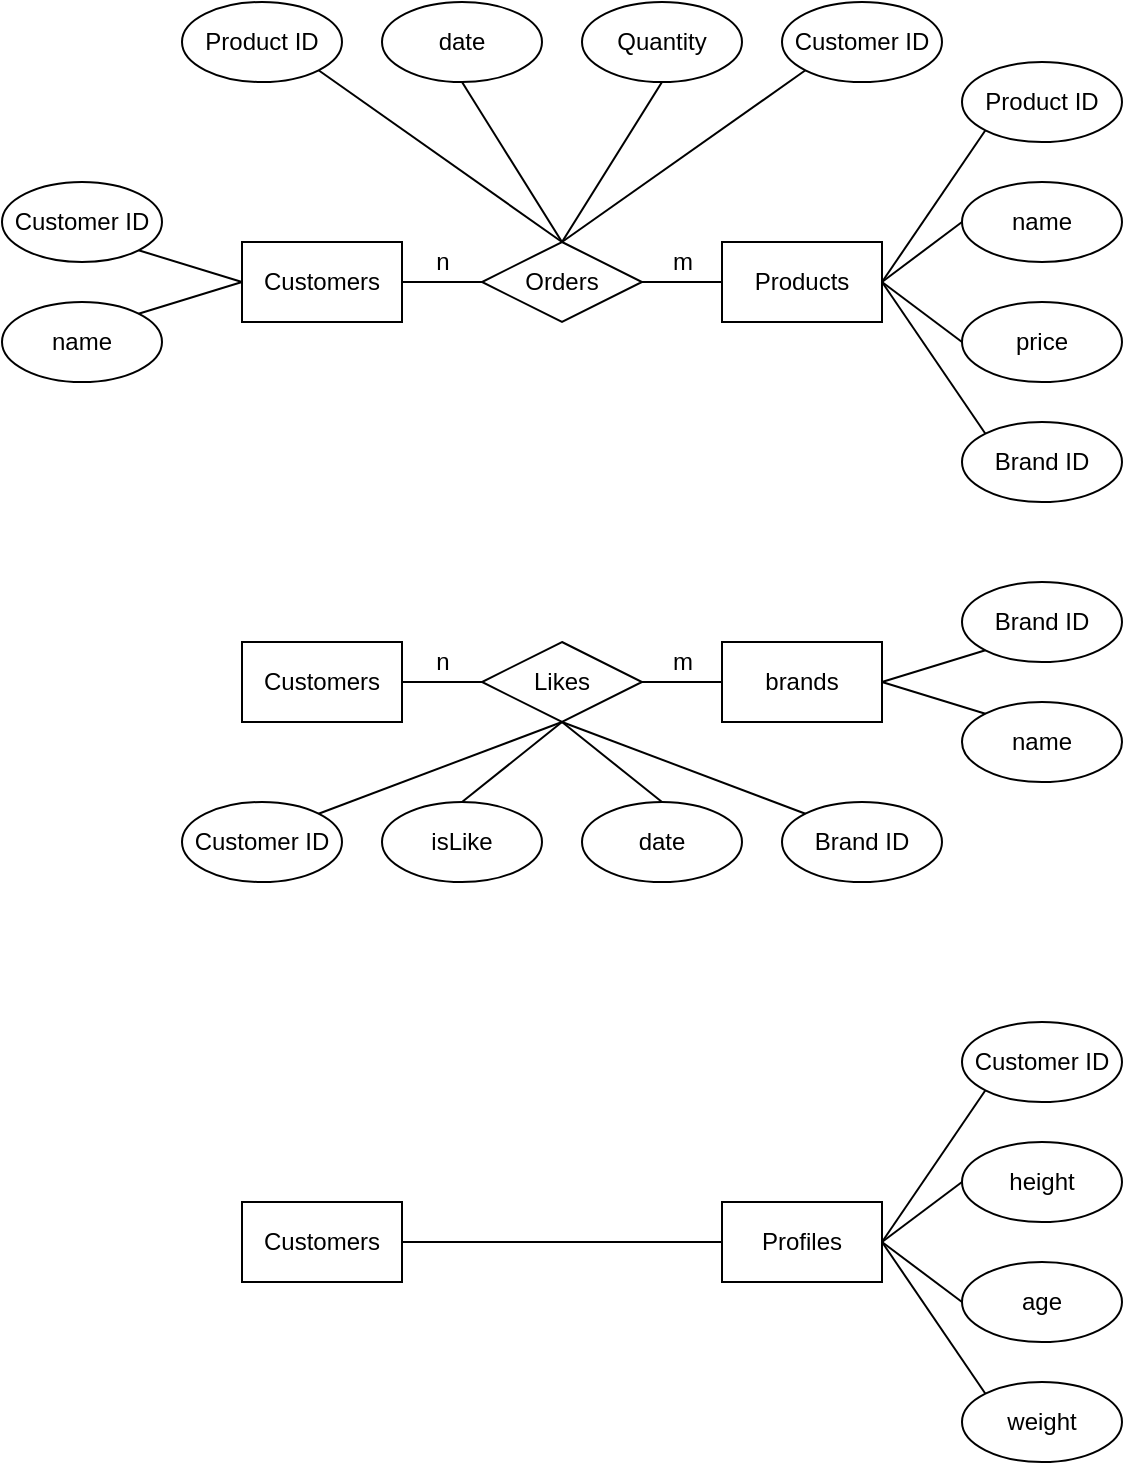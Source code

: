 <mxfile version="17.5.0" type="github">
  <diagram id="R2lEEEUBdFMjLlhIrx00" name="ER">
    <mxGraphModel dx="1175" dy="756" grid="1" gridSize="10" guides="1" tooltips="1" connect="1" arrows="1" fold="1" page="1" pageScale="1" pageWidth="850" pageHeight="1100" math="0" shadow="0" extFonts="Permanent Marker^https://fonts.googleapis.com/css?family=Permanent+Marker">
      <root>
        <mxCell id="0" />
        <mxCell id="1" parent="0" />
        <mxCell id="bclAgqdTE26W3hW6iXd6-1" value="Customers" style="rounded=0;whiteSpace=wrap;html=1;" vertex="1" parent="1">
          <mxGeometry x="240" y="200" width="80" height="40" as="geometry" />
        </mxCell>
        <mxCell id="bclAgqdTE26W3hW6iXd6-3" value="Orders" style="rhombus;whiteSpace=wrap;html=1;" vertex="1" parent="1">
          <mxGeometry x="360" y="200" width="80" height="40" as="geometry" />
        </mxCell>
        <mxCell id="bclAgqdTE26W3hW6iXd6-4" value="Products" style="rounded=0;whiteSpace=wrap;html=1;" vertex="1" parent="1">
          <mxGeometry x="480" y="200" width="80" height="40" as="geometry" />
        </mxCell>
        <mxCell id="bclAgqdTE26W3hW6iXd6-6" value="" style="endArrow=none;html=1;rounded=0;exitX=1;exitY=0.5;exitDx=0;exitDy=0;entryX=0;entryY=0.5;entryDx=0;entryDy=0;" edge="1" parent="1" source="bclAgqdTE26W3hW6iXd6-3" target="bclAgqdTE26W3hW6iXd6-4">
          <mxGeometry width="50" height="50" relative="1" as="geometry">
            <mxPoint x="400" y="150" as="sourcePoint" />
            <mxPoint x="450" y="100" as="targetPoint" />
          </mxGeometry>
        </mxCell>
        <mxCell id="bclAgqdTE26W3hW6iXd6-8" value="Customer ID" style="ellipse;whiteSpace=wrap;html=1;" vertex="1" parent="1">
          <mxGeometry x="120" y="170" width="80" height="40" as="geometry" />
        </mxCell>
        <mxCell id="bclAgqdTE26W3hW6iXd6-12" value="name" style="ellipse;whiteSpace=wrap;html=1;" vertex="1" parent="1">
          <mxGeometry x="120" y="230" width="80" height="40" as="geometry" />
        </mxCell>
        <mxCell id="bclAgqdTE26W3hW6iXd6-16" value="" style="endArrow=none;html=1;rounded=0;entryX=0;entryY=0.5;entryDx=0;entryDy=0;exitX=1;exitY=1;exitDx=0;exitDy=0;" edge="1" parent="1" source="bclAgqdTE26W3hW6iXd6-8" target="bclAgqdTE26W3hW6iXd6-1">
          <mxGeometry width="50" height="50" relative="1" as="geometry">
            <mxPoint x="400" y="430" as="sourcePoint" />
            <mxPoint x="450" y="380" as="targetPoint" />
          </mxGeometry>
        </mxCell>
        <mxCell id="bclAgqdTE26W3hW6iXd6-19" value="" style="endArrow=none;html=1;rounded=0;exitX=1;exitY=0;exitDx=0;exitDy=0;entryX=0;entryY=0.5;entryDx=0;entryDy=0;" edge="1" parent="1" source="bclAgqdTE26W3hW6iXd6-12" target="bclAgqdTE26W3hW6iXd6-1">
          <mxGeometry width="50" height="50" relative="1" as="geometry">
            <mxPoint x="400" y="430" as="sourcePoint" />
            <mxPoint x="240" y="220" as="targetPoint" />
          </mxGeometry>
        </mxCell>
        <mxCell id="bclAgqdTE26W3hW6iXd6-20" value="Product ID" style="ellipse;whiteSpace=wrap;html=1;" vertex="1" parent="1">
          <mxGeometry x="600" y="110" width="80" height="40" as="geometry" />
        </mxCell>
        <mxCell id="bclAgqdTE26W3hW6iXd6-21" value="name" style="ellipse;whiteSpace=wrap;html=1;" vertex="1" parent="1">
          <mxGeometry x="600" y="170" width="80" height="40" as="geometry" />
        </mxCell>
        <mxCell id="bclAgqdTE26W3hW6iXd6-22" value="price" style="ellipse;whiteSpace=wrap;html=1;" vertex="1" parent="1">
          <mxGeometry x="600" y="230" width="80" height="40" as="geometry" />
        </mxCell>
        <mxCell id="bclAgqdTE26W3hW6iXd6-23" value="" style="endArrow=none;html=1;rounded=0;entryX=0;entryY=1;entryDx=0;entryDy=0;exitX=1;exitY=0.5;exitDx=0;exitDy=0;" edge="1" parent="1" source="bclAgqdTE26W3hW6iXd6-4" target="bclAgqdTE26W3hW6iXd6-20">
          <mxGeometry width="50" height="50" relative="1" as="geometry">
            <mxPoint x="400" y="430" as="sourcePoint" />
            <mxPoint x="450" y="380" as="targetPoint" />
          </mxGeometry>
        </mxCell>
        <mxCell id="bclAgqdTE26W3hW6iXd6-24" value="" style="endArrow=none;html=1;rounded=0;entryX=0;entryY=0.5;entryDx=0;entryDy=0;exitX=1;exitY=0.5;exitDx=0;exitDy=0;" edge="1" parent="1" source="bclAgqdTE26W3hW6iXd6-4" target="bclAgqdTE26W3hW6iXd6-21">
          <mxGeometry width="50" height="50" relative="1" as="geometry">
            <mxPoint x="570" y="230" as="sourcePoint" />
            <mxPoint x="621.716" y="194.142" as="targetPoint" />
          </mxGeometry>
        </mxCell>
        <mxCell id="bclAgqdTE26W3hW6iXd6-25" value="" style="endArrow=none;html=1;rounded=0;entryX=0;entryY=0.5;entryDx=0;entryDy=0;exitX=1;exitY=0.5;exitDx=0;exitDy=0;" edge="1" parent="1" source="bclAgqdTE26W3hW6iXd6-4" target="bclAgqdTE26W3hW6iXd6-22">
          <mxGeometry width="50" height="50" relative="1" as="geometry">
            <mxPoint x="570" y="230" as="sourcePoint" />
            <mxPoint x="610" y="230" as="targetPoint" />
          </mxGeometry>
        </mxCell>
        <mxCell id="bclAgqdTE26W3hW6iXd6-26" value="date" style="ellipse;whiteSpace=wrap;html=1;" vertex="1" parent="1">
          <mxGeometry x="310" y="80" width="80" height="40" as="geometry" />
        </mxCell>
        <mxCell id="bclAgqdTE26W3hW6iXd6-27" value="Customer ID" style="ellipse;whiteSpace=wrap;html=1;" vertex="1" parent="1">
          <mxGeometry x="510" y="80" width="80" height="40" as="geometry" />
        </mxCell>
        <mxCell id="bclAgqdTE26W3hW6iXd6-28" value="Product ID" style="ellipse;whiteSpace=wrap;html=1;" vertex="1" parent="1">
          <mxGeometry x="210" y="80" width="80" height="40" as="geometry" />
        </mxCell>
        <mxCell id="bclAgqdTE26W3hW6iXd6-29" value="Quantity" style="ellipse;whiteSpace=wrap;html=1;" vertex="1" parent="1">
          <mxGeometry x="410" y="80" width="80" height="40" as="geometry" />
        </mxCell>
        <mxCell id="bclAgqdTE26W3hW6iXd6-30" value="" style="endArrow=none;html=1;rounded=0;entryX=0.5;entryY=0;entryDx=0;entryDy=0;exitX=1;exitY=1;exitDx=0;exitDy=0;" edge="1" parent="1" source="bclAgqdTE26W3hW6iXd6-28" target="bclAgqdTE26W3hW6iXd6-3">
          <mxGeometry width="50" height="50" relative="1" as="geometry">
            <mxPoint x="198.284" y="214.142" as="sourcePoint" />
            <mxPoint x="250" y="230" as="targetPoint" />
          </mxGeometry>
        </mxCell>
        <mxCell id="bclAgqdTE26W3hW6iXd6-31" value="" style="endArrow=none;html=1;rounded=0;entryX=0.5;entryY=0;entryDx=0;entryDy=0;exitX=0.5;exitY=1;exitDx=0;exitDy=0;" edge="1" parent="1" source="bclAgqdTE26W3hW6iXd6-26" target="bclAgqdTE26W3hW6iXd6-3">
          <mxGeometry width="50" height="50" relative="1" as="geometry">
            <mxPoint x="288.284" y="124.142" as="sourcePoint" />
            <mxPoint x="410" y="210" as="targetPoint" />
          </mxGeometry>
        </mxCell>
        <mxCell id="bclAgqdTE26W3hW6iXd6-32" value="" style="endArrow=none;html=1;rounded=0;entryX=0.5;entryY=0;entryDx=0;entryDy=0;exitX=0.5;exitY=1;exitDx=0;exitDy=0;" edge="1" parent="1" source="bclAgqdTE26W3hW6iXd6-29" target="bclAgqdTE26W3hW6iXd6-3">
          <mxGeometry width="50" height="50" relative="1" as="geometry">
            <mxPoint x="360" y="130" as="sourcePoint" />
            <mxPoint x="410" y="210" as="targetPoint" />
          </mxGeometry>
        </mxCell>
        <mxCell id="bclAgqdTE26W3hW6iXd6-33" value="" style="endArrow=none;html=1;rounded=0;entryX=0.5;entryY=0;entryDx=0;entryDy=0;exitX=0;exitY=1;exitDx=0;exitDy=0;" edge="1" parent="1" source="bclAgqdTE26W3hW6iXd6-27" target="bclAgqdTE26W3hW6iXd6-3">
          <mxGeometry width="50" height="50" relative="1" as="geometry">
            <mxPoint x="460" y="130" as="sourcePoint" />
            <mxPoint x="410" y="210" as="targetPoint" />
          </mxGeometry>
        </mxCell>
        <mxCell id="bclAgqdTE26W3hW6iXd6-34" value="" style="endArrow=none;html=1;rounded=0;exitX=1;exitY=0.5;exitDx=0;exitDy=0;entryX=0;entryY=0.5;entryDx=0;entryDy=0;" edge="1" parent="1" source="bclAgqdTE26W3hW6iXd6-1" target="bclAgqdTE26W3hW6iXd6-3">
          <mxGeometry width="50" height="50" relative="1" as="geometry">
            <mxPoint x="198.284" y="245.858" as="sourcePoint" />
            <mxPoint x="250" y="230" as="targetPoint" />
          </mxGeometry>
        </mxCell>
        <mxCell id="bclAgqdTE26W3hW6iXd6-35" value="n" style="text;html=1;align=center;verticalAlign=middle;resizable=0;points=[];autosize=1;strokeColor=none;fillColor=none;" vertex="1" parent="1">
          <mxGeometry x="330" y="200" width="20" height="20" as="geometry" />
        </mxCell>
        <mxCell id="bclAgqdTE26W3hW6iXd6-36" value="m" style="text;html=1;align=center;verticalAlign=middle;resizable=0;points=[];autosize=1;strokeColor=none;fillColor=none;" vertex="1" parent="1">
          <mxGeometry x="445" y="200" width="30" height="20" as="geometry" />
        </mxCell>
        <mxCell id="bclAgqdTE26W3hW6iXd6-49" value="Brand ID" style="ellipse;whiteSpace=wrap;html=1;" vertex="1" parent="1">
          <mxGeometry x="600" y="290" width="80" height="40" as="geometry" />
        </mxCell>
        <mxCell id="bclAgqdTE26W3hW6iXd6-50" value="" style="endArrow=none;html=1;rounded=0;entryX=0;entryY=0;entryDx=0;entryDy=0;exitX=1;exitY=0.5;exitDx=0;exitDy=0;" edge="1" parent="1" source="bclAgqdTE26W3hW6iXd6-4" target="bclAgqdTE26W3hW6iXd6-49">
          <mxGeometry width="50" height="50" relative="1" as="geometry">
            <mxPoint x="570" y="230.0" as="sourcePoint" />
            <mxPoint x="621.716" y="154.142" as="targetPoint" />
          </mxGeometry>
        </mxCell>
        <mxCell id="bclAgqdTE26W3hW6iXd6-53" value="Customers" style="rounded=0;whiteSpace=wrap;html=1;" vertex="1" parent="1">
          <mxGeometry x="240" y="400" width="80" height="40" as="geometry" />
        </mxCell>
        <mxCell id="bclAgqdTE26W3hW6iXd6-54" value="brands" style="rounded=0;whiteSpace=wrap;html=1;" vertex="1" parent="1">
          <mxGeometry x="480" y="400" width="80" height="40" as="geometry" />
        </mxCell>
        <mxCell id="bclAgqdTE26W3hW6iXd6-55" value="Likes" style="rhombus;whiteSpace=wrap;html=1;" vertex="1" parent="1">
          <mxGeometry x="360" y="400" width="80" height="40" as="geometry" />
        </mxCell>
        <mxCell id="bclAgqdTE26W3hW6iXd6-56" value="" style="endArrow=none;html=1;rounded=0;entryX=0;entryY=0.5;entryDx=0;entryDy=0;exitX=1;exitY=0.5;exitDx=0;exitDy=0;" edge="1" parent="1" source="bclAgqdTE26W3hW6iXd6-53" target="bclAgqdTE26W3hW6iXd6-55">
          <mxGeometry width="50" height="50" relative="1" as="geometry">
            <mxPoint x="530" y="270" as="sourcePoint" />
            <mxPoint x="581.716" y="285.858" as="targetPoint" />
          </mxGeometry>
        </mxCell>
        <mxCell id="bclAgqdTE26W3hW6iXd6-57" value="" style="endArrow=none;html=1;rounded=0;entryX=0;entryY=0.5;entryDx=0;entryDy=0;exitX=1;exitY=0.5;exitDx=0;exitDy=0;" edge="1" parent="1" source="bclAgqdTE26W3hW6iXd6-55" target="bclAgqdTE26W3hW6iXd6-54">
          <mxGeometry width="50" height="50" relative="1" as="geometry">
            <mxPoint x="330" y="430" as="sourcePoint" />
            <mxPoint x="370" y="430" as="targetPoint" />
          </mxGeometry>
        </mxCell>
        <mxCell id="bclAgqdTE26W3hW6iXd6-58" value="Customer ID" style="ellipse;whiteSpace=wrap;html=1;" vertex="1" parent="1">
          <mxGeometry x="210" y="480" width="80" height="40" as="geometry" />
        </mxCell>
        <mxCell id="bclAgqdTE26W3hW6iXd6-59" value="isLike" style="ellipse;whiteSpace=wrap;html=1;" vertex="1" parent="1">
          <mxGeometry x="310" y="480" width="80" height="40" as="geometry" />
        </mxCell>
        <mxCell id="bclAgqdTE26W3hW6iXd6-60" value="Brand ID" style="ellipse;whiteSpace=wrap;html=1;" vertex="1" parent="1">
          <mxGeometry x="510" y="480" width="80" height="40" as="geometry" />
        </mxCell>
        <mxCell id="bclAgqdTE26W3hW6iXd6-61" value="date" style="ellipse;whiteSpace=wrap;html=1;" vertex="1" parent="1">
          <mxGeometry x="410" y="480" width="80" height="40" as="geometry" />
        </mxCell>
        <mxCell id="bclAgqdTE26W3hW6iXd6-62" value="" style="endArrow=none;html=1;rounded=0;entryX=0.5;entryY=1;entryDx=0;entryDy=0;exitX=1;exitY=0;exitDx=0;exitDy=0;" edge="1" parent="1" source="bclAgqdTE26W3hW6iXd6-58" target="bclAgqdTE26W3hW6iXd6-55">
          <mxGeometry width="50" height="50" relative="1" as="geometry">
            <mxPoint x="330" y="430" as="sourcePoint" />
            <mxPoint x="370" y="430" as="targetPoint" />
          </mxGeometry>
        </mxCell>
        <mxCell id="bclAgqdTE26W3hW6iXd6-63" value="" style="endArrow=none;html=1;rounded=0;entryX=0.5;entryY=1;entryDx=0;entryDy=0;exitX=0.5;exitY=0;exitDx=0;exitDy=0;" edge="1" parent="1" source="bclAgqdTE26W3hW6iXd6-59" target="bclAgqdTE26W3hW6iXd6-55">
          <mxGeometry width="50" height="50" relative="1" as="geometry">
            <mxPoint x="288.284" y="495.858" as="sourcePoint" />
            <mxPoint x="410" y="450" as="targetPoint" />
          </mxGeometry>
        </mxCell>
        <mxCell id="bclAgqdTE26W3hW6iXd6-64" value="" style="endArrow=none;html=1;rounded=0;entryX=0.5;entryY=1;entryDx=0;entryDy=0;exitX=0.5;exitY=0;exitDx=0;exitDy=0;" edge="1" parent="1" source="bclAgqdTE26W3hW6iXd6-61" target="bclAgqdTE26W3hW6iXd6-55">
          <mxGeometry width="50" height="50" relative="1" as="geometry">
            <mxPoint x="360" y="490" as="sourcePoint" />
            <mxPoint x="410" y="450" as="targetPoint" />
          </mxGeometry>
        </mxCell>
        <mxCell id="bclAgqdTE26W3hW6iXd6-65" value="" style="endArrow=none;html=1;rounded=0;entryX=0.5;entryY=1;entryDx=0;entryDy=0;exitX=0;exitY=0;exitDx=0;exitDy=0;" edge="1" parent="1" source="bclAgqdTE26W3hW6iXd6-60" target="bclAgqdTE26W3hW6iXd6-55">
          <mxGeometry width="50" height="50" relative="1" as="geometry">
            <mxPoint x="460" y="490" as="sourcePoint" />
            <mxPoint x="410" y="450" as="targetPoint" />
          </mxGeometry>
        </mxCell>
        <mxCell id="bclAgqdTE26W3hW6iXd6-66" value="n" style="text;html=1;align=center;verticalAlign=middle;resizable=0;points=[];autosize=1;strokeColor=none;fillColor=none;" vertex="1" parent="1">
          <mxGeometry x="330" y="400" width="20" height="20" as="geometry" />
        </mxCell>
        <mxCell id="bclAgqdTE26W3hW6iXd6-67" value="m" style="text;html=1;align=center;verticalAlign=middle;resizable=0;points=[];autosize=1;strokeColor=none;fillColor=none;" vertex="1" parent="1">
          <mxGeometry x="445" y="400" width="30" height="20" as="geometry" />
        </mxCell>
        <mxCell id="bclAgqdTE26W3hW6iXd6-76" value="Brand ID" style="ellipse;whiteSpace=wrap;html=1;" vertex="1" parent="1">
          <mxGeometry x="600" y="370" width="80" height="40" as="geometry" />
        </mxCell>
        <mxCell id="bclAgqdTE26W3hW6iXd6-77" value="name" style="ellipse;whiteSpace=wrap;html=1;" vertex="1" parent="1">
          <mxGeometry x="600" y="430" width="80" height="40" as="geometry" />
        </mxCell>
        <mxCell id="bclAgqdTE26W3hW6iXd6-78" value="" style="endArrow=none;html=1;rounded=0;entryX=0;entryY=1;entryDx=0;entryDy=0;exitX=1;exitY=0.5;exitDx=0;exitDy=0;" edge="1" parent="1" source="bclAgqdTE26W3hW6iXd6-54" target="bclAgqdTE26W3hW6iXd6-76">
          <mxGeometry width="50" height="50" relative="1" as="geometry">
            <mxPoint x="531.716" y="495.858" as="sourcePoint" />
            <mxPoint x="410" y="450" as="targetPoint" />
          </mxGeometry>
        </mxCell>
        <mxCell id="bclAgqdTE26W3hW6iXd6-79" value="" style="endArrow=none;html=1;rounded=0;entryX=0;entryY=0;entryDx=0;entryDy=0;exitX=1;exitY=0.5;exitDx=0;exitDy=0;" edge="1" parent="1" source="bclAgqdTE26W3hW6iXd6-54" target="bclAgqdTE26W3hW6iXd6-77">
          <mxGeometry width="50" height="50" relative="1" as="geometry">
            <mxPoint x="570" y="430" as="sourcePoint" />
            <mxPoint x="621.716" y="414.142" as="targetPoint" />
          </mxGeometry>
        </mxCell>
        <mxCell id="bclAgqdTE26W3hW6iXd6-80" value="Customers" style="rounded=0;whiteSpace=wrap;html=1;" vertex="1" parent="1">
          <mxGeometry x="240" y="680" width="80" height="40" as="geometry" />
        </mxCell>
        <mxCell id="bclAgqdTE26W3hW6iXd6-81" value="Profiles" style="rounded=0;whiteSpace=wrap;html=1;" vertex="1" parent="1">
          <mxGeometry x="480" y="680" width="80" height="40" as="geometry" />
        </mxCell>
        <mxCell id="bclAgqdTE26W3hW6iXd6-83" value="" style="endArrow=none;html=1;rounded=0;entryX=1;entryY=0.5;entryDx=0;entryDy=0;exitX=0;exitY=0.5;exitDx=0;exitDy=0;" edge="1" parent="1" source="bclAgqdTE26W3hW6iXd6-81" target="bclAgqdTE26W3hW6iXd6-80">
          <mxGeometry width="50" height="50" relative="1" as="geometry">
            <mxPoint x="531.716" y="575.858" as="sourcePoint" />
            <mxPoint x="410" y="530" as="targetPoint" />
          </mxGeometry>
        </mxCell>
        <mxCell id="bclAgqdTE26W3hW6iXd6-84" value="Customer ID" style="ellipse;whiteSpace=wrap;html=1;" vertex="1" parent="1">
          <mxGeometry x="600" y="590" width="80" height="40" as="geometry" />
        </mxCell>
        <mxCell id="bclAgqdTE26W3hW6iXd6-85" value="height" style="ellipse;whiteSpace=wrap;html=1;" vertex="1" parent="1">
          <mxGeometry x="600" y="650" width="80" height="40" as="geometry" />
        </mxCell>
        <mxCell id="bclAgqdTE26W3hW6iXd6-86" value="age" style="ellipse;whiteSpace=wrap;html=1;" vertex="1" parent="1">
          <mxGeometry x="600" y="710" width="80" height="40" as="geometry" />
        </mxCell>
        <mxCell id="bclAgqdTE26W3hW6iXd6-87" value="weight" style="ellipse;whiteSpace=wrap;html=1;" vertex="1" parent="1">
          <mxGeometry x="600" y="770" width="80" height="40" as="geometry" />
        </mxCell>
        <mxCell id="bclAgqdTE26W3hW6iXd6-88" value="" style="endArrow=none;html=1;rounded=0;entryX=1;entryY=0.5;entryDx=0;entryDy=0;exitX=0;exitY=1;exitDx=0;exitDy=0;" edge="1" parent="1" source="bclAgqdTE26W3hW6iXd6-84" target="bclAgqdTE26W3hW6iXd6-81">
          <mxGeometry width="50" height="50" relative="1" as="geometry">
            <mxPoint x="531.716" y="555.858" as="sourcePoint" />
            <mxPoint x="410" y="510" as="targetPoint" />
          </mxGeometry>
        </mxCell>
        <mxCell id="bclAgqdTE26W3hW6iXd6-89" value="" style="endArrow=none;html=1;rounded=0;entryX=1;entryY=0.5;entryDx=0;entryDy=0;exitX=0;exitY=0.5;exitDx=0;exitDy=0;" edge="1" parent="1" source="bclAgqdTE26W3hW6iXd6-85" target="bclAgqdTE26W3hW6iXd6-81">
          <mxGeometry width="50" height="50" relative="1" as="geometry">
            <mxPoint x="621.716" y="634.142" as="sourcePoint" />
            <mxPoint x="570" y="690" as="targetPoint" />
          </mxGeometry>
        </mxCell>
        <mxCell id="bclAgqdTE26W3hW6iXd6-90" value="" style="endArrow=none;html=1;rounded=0;entryX=1;entryY=0.5;entryDx=0;entryDy=0;exitX=0;exitY=0.5;exitDx=0;exitDy=0;" edge="1" parent="1" source="bclAgqdTE26W3hW6iXd6-86" target="bclAgqdTE26W3hW6iXd6-81">
          <mxGeometry width="50" height="50" relative="1" as="geometry">
            <mxPoint x="610" y="680" as="sourcePoint" />
            <mxPoint x="570" y="710" as="targetPoint" />
          </mxGeometry>
        </mxCell>
        <mxCell id="bclAgqdTE26W3hW6iXd6-91" value="" style="endArrow=none;html=1;rounded=0;entryX=1;entryY=0.5;entryDx=0;entryDy=0;exitX=0;exitY=0;exitDx=0;exitDy=0;" edge="1" parent="1" source="bclAgqdTE26W3hW6iXd6-87" target="bclAgqdTE26W3hW6iXd6-81">
          <mxGeometry width="50" height="50" relative="1" as="geometry">
            <mxPoint x="610" y="740" as="sourcePoint" />
            <mxPoint x="570" y="710" as="targetPoint" />
          </mxGeometry>
        </mxCell>
      </root>
    </mxGraphModel>
  </diagram>
</mxfile>
